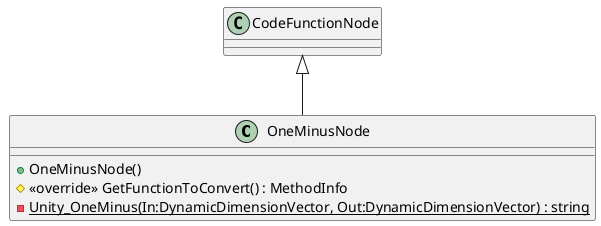 @startuml
class OneMinusNode {
    + OneMinusNode()
    # <<override>> GetFunctionToConvert() : MethodInfo
    {static} - Unity_OneMinus(In:DynamicDimensionVector, Out:DynamicDimensionVector) : string
}
CodeFunctionNode <|-- OneMinusNode
@enduml
